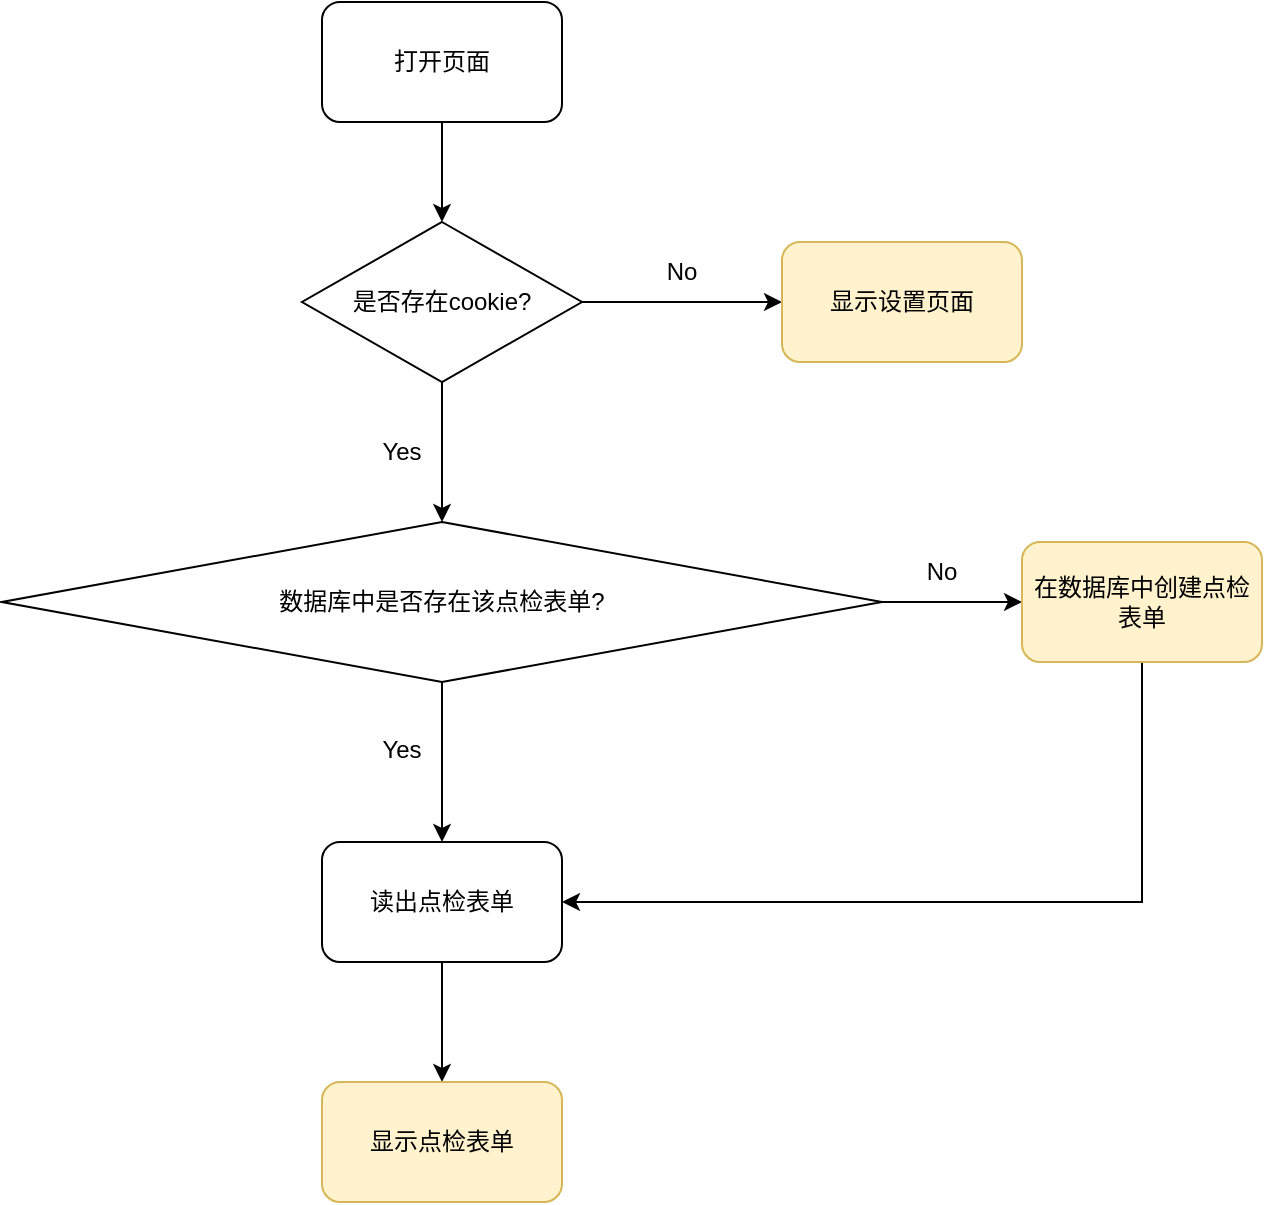 <mxfile version="21.7.1" type="github">
  <diagram name="Page-1" id="lvIZGLVvvXv1vzoryOAr">
    <mxGraphModel dx="2603" dy="796" grid="1" gridSize="10" guides="1" tooltips="1" connect="1" arrows="1" fold="1" page="1" pageScale="1" pageWidth="1169" pageHeight="827" math="0" shadow="0">
      <root>
        <mxCell id="0" />
        <mxCell id="1" parent="0" />
        <mxCell id="wgirAUOfnIujtbKJszdd-9" style="edgeStyle=orthogonalEdgeStyle;rounded=0;orthogonalLoop=1;jettySize=auto;html=1;" edge="1" parent="1" source="Z2J0OxNcFGcU3QeDca0X-1" target="Z2J0OxNcFGcU3QeDca0X-4">
          <mxGeometry relative="1" as="geometry" />
        </mxCell>
        <mxCell id="wgirAUOfnIujtbKJszdd-11" style="edgeStyle=orthogonalEdgeStyle;rounded=0;orthogonalLoop=1;jettySize=auto;html=1;entryX=0;entryY=0.5;entryDx=0;entryDy=0;" edge="1" parent="1" source="Z2J0OxNcFGcU3QeDca0X-1" target="Z2J0OxNcFGcU3QeDca0X-2">
          <mxGeometry relative="1" as="geometry" />
        </mxCell>
        <mxCell id="Z2J0OxNcFGcU3QeDca0X-1" value="数据库中是否存在该点检表单?" style="rhombus;whiteSpace=wrap;html=1;" parent="1" vertex="1">
          <mxGeometry x="-120" y="300" width="440" height="80" as="geometry" />
        </mxCell>
        <mxCell id="wgirAUOfnIujtbKJszdd-12" style="edgeStyle=orthogonalEdgeStyle;rounded=0;orthogonalLoop=1;jettySize=auto;html=1;entryX=1;entryY=0.5;entryDx=0;entryDy=0;" edge="1" parent="1" source="Z2J0OxNcFGcU3QeDca0X-2" target="Z2J0OxNcFGcU3QeDca0X-4">
          <mxGeometry relative="1" as="geometry">
            <Array as="points">
              <mxPoint x="450" y="490" />
            </Array>
          </mxGeometry>
        </mxCell>
        <mxCell id="Z2J0OxNcFGcU3QeDca0X-2" value="在数据库中创建点检表单" style="rounded=1;whiteSpace=wrap;html=1;fillColor=#fff2cc;strokeColor=#d6b656;" parent="1" vertex="1">
          <mxGeometry x="390" y="310" width="120" height="60" as="geometry" />
        </mxCell>
        <mxCell id="wgirAUOfnIujtbKJszdd-10" style="edgeStyle=orthogonalEdgeStyle;rounded=0;orthogonalLoop=1;jettySize=auto;html=1;entryX=0.5;entryY=0;entryDx=0;entryDy=0;" edge="1" parent="1" source="Z2J0OxNcFGcU3QeDca0X-4" target="Z2J0OxNcFGcU3QeDca0X-9">
          <mxGeometry relative="1" as="geometry" />
        </mxCell>
        <mxCell id="Z2J0OxNcFGcU3QeDca0X-4" value="读出点检表单" style="rounded=1;whiteSpace=wrap;html=1;" parent="1" vertex="1">
          <mxGeometry x="40" y="460" width="120" height="60" as="geometry" />
        </mxCell>
        <mxCell id="Z2J0OxNcFGcU3QeDca0X-5" value="No" style="text;html=1;strokeColor=none;fillColor=none;align=center;verticalAlign=middle;whiteSpace=wrap;rounded=0;" parent="1" vertex="1">
          <mxGeometry x="320" y="310" width="60" height="30" as="geometry" />
        </mxCell>
        <mxCell id="Z2J0OxNcFGcU3QeDca0X-6" value="Yes" style="text;html=1;strokeColor=none;fillColor=none;align=center;verticalAlign=middle;whiteSpace=wrap;rounded=0;" parent="1" vertex="1">
          <mxGeometry x="50" y="399" width="60" height="30" as="geometry" />
        </mxCell>
        <mxCell id="Z2J0OxNcFGcU3QeDca0X-9" value="显示点检表单" style="rounded=1;whiteSpace=wrap;html=1;fillColor=#fff2cc;strokeColor=#d6b656;" parent="1" vertex="1">
          <mxGeometry x="40" y="580" width="120" height="60" as="geometry" />
        </mxCell>
        <mxCell id="wgirAUOfnIujtbKJszdd-3" style="edgeStyle=orthogonalEdgeStyle;rounded=0;orthogonalLoop=1;jettySize=auto;html=1;entryX=0.5;entryY=0;entryDx=0;entryDy=0;" edge="1" parent="1" source="wgirAUOfnIujtbKJszdd-1" target="wgirAUOfnIujtbKJszdd-2">
          <mxGeometry relative="1" as="geometry" />
        </mxCell>
        <mxCell id="wgirAUOfnIujtbKJszdd-1" value="打开页面" style="rounded=1;whiteSpace=wrap;html=1;" vertex="1" parent="1">
          <mxGeometry x="40" y="40" width="120" height="60" as="geometry" />
        </mxCell>
        <mxCell id="wgirAUOfnIujtbKJszdd-4" style="edgeStyle=orthogonalEdgeStyle;rounded=0;orthogonalLoop=1;jettySize=auto;html=1;entryX=0.5;entryY=0;entryDx=0;entryDy=0;" edge="1" parent="1" source="wgirAUOfnIujtbKJszdd-2" target="Z2J0OxNcFGcU3QeDca0X-1">
          <mxGeometry relative="1" as="geometry" />
        </mxCell>
        <mxCell id="wgirAUOfnIujtbKJszdd-8" style="edgeStyle=orthogonalEdgeStyle;rounded=0;orthogonalLoop=1;jettySize=auto;html=1;" edge="1" parent="1" source="wgirAUOfnIujtbKJszdd-2" target="wgirAUOfnIujtbKJszdd-7">
          <mxGeometry relative="1" as="geometry" />
        </mxCell>
        <mxCell id="wgirAUOfnIujtbKJszdd-2" value="是否存在cookie?" style="rhombus;whiteSpace=wrap;html=1;" vertex="1" parent="1">
          <mxGeometry x="30" y="150" width="140" height="80" as="geometry" />
        </mxCell>
        <mxCell id="wgirAUOfnIujtbKJszdd-5" value="Yes" style="text;html=1;strokeColor=none;fillColor=none;align=center;verticalAlign=middle;whiteSpace=wrap;rounded=0;" vertex="1" parent="1">
          <mxGeometry x="50" y="250" width="60" height="30" as="geometry" />
        </mxCell>
        <mxCell id="wgirAUOfnIujtbKJszdd-6" value="No" style="text;html=1;strokeColor=none;fillColor=none;align=center;verticalAlign=middle;whiteSpace=wrap;rounded=0;" vertex="1" parent="1">
          <mxGeometry x="190" y="160" width="60" height="30" as="geometry" />
        </mxCell>
        <mxCell id="wgirAUOfnIujtbKJszdd-7" value="显示设置页面" style="rounded=1;whiteSpace=wrap;html=1;fillColor=#fff2cc;strokeColor=#d6b656;" vertex="1" parent="1">
          <mxGeometry x="270" y="160" width="120" height="60" as="geometry" />
        </mxCell>
      </root>
    </mxGraphModel>
  </diagram>
</mxfile>
